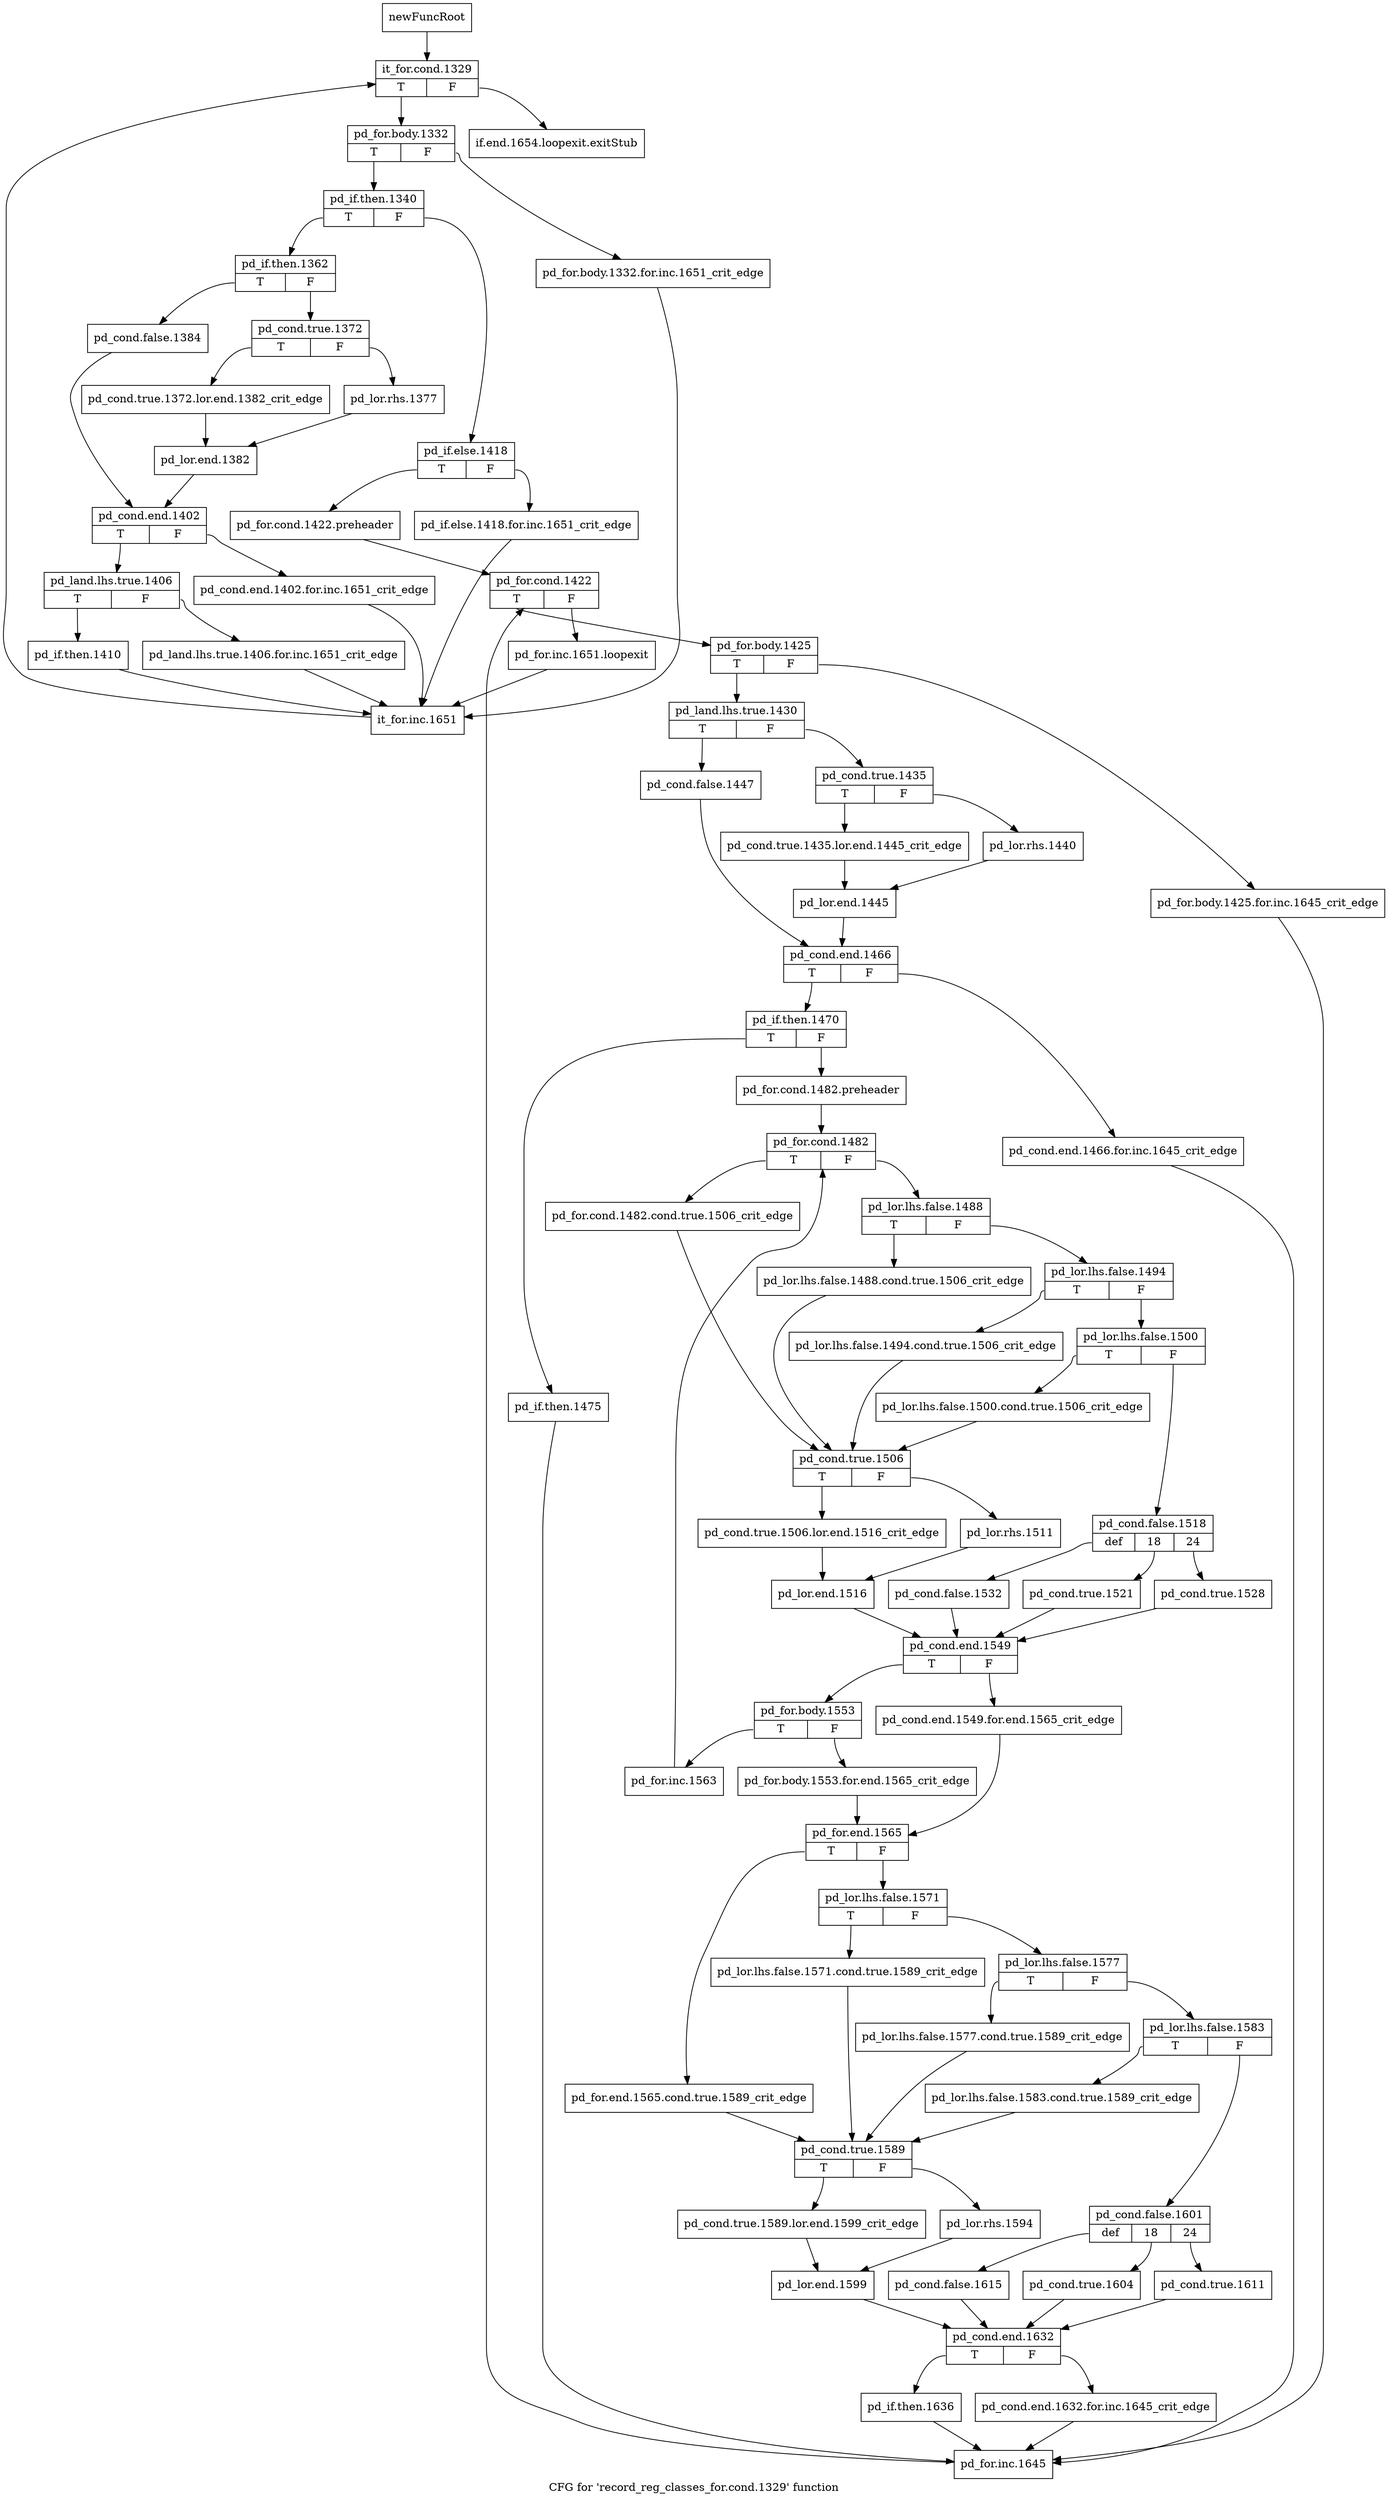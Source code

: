 digraph "CFG for 'record_reg_classes_for.cond.1329' function" {
	label="CFG for 'record_reg_classes_for.cond.1329' function";

	Node0xb9bc780 [shape=record,label="{newFuncRoot}"];
	Node0xb9bc780 -> Node0xb9bc820;
	Node0xb9bc7d0 [shape=record,label="{if.end.1654.loopexit.exitStub}"];
	Node0xb9bc820 [shape=record,label="{it_for.cond.1329|{<s0>T|<s1>F}}"];
	Node0xb9bc820:s0 -> Node0xb9bc870;
	Node0xb9bc820:s1 -> Node0xb9bc7d0;
	Node0xb9bc870 [shape=record,label="{pd_for.body.1332|{<s0>T|<s1>F}}"];
	Node0xb9bc870:s0 -> Node0xb9bc910;
	Node0xb9bc870:s1 -> Node0xb9bc8c0;
	Node0xb9bc8c0 [shape=record,label="{pd_for.body.1332.for.inc.1651_crit_edge}"];
	Node0xb9bc8c0 -> Node0xb9bdf40;
	Node0xb9bc910 [shape=record,label="{pd_if.then.1340|{<s0>T|<s1>F}}"];
	Node0xb9bc910:s0 -> Node0xb9bdbd0;
	Node0xb9bc910:s1 -> Node0xb9bc960;
	Node0xb9bc960 [shape=record,label="{pd_if.else.1418|{<s0>T|<s1>F}}"];
	Node0xb9bc960:s0 -> Node0xb9bca00;
	Node0xb9bc960:s1 -> Node0xb9bc9b0;
	Node0xb9bc9b0 [shape=record,label="{pd_if.else.1418.for.inc.1651_crit_edge}"];
	Node0xb9bc9b0 -> Node0xb9bdf40;
	Node0xb9bca00 [shape=record,label="{pd_for.cond.1422.preheader}"];
	Node0xb9bca00 -> Node0xb9bca50;
	Node0xb9bca50 [shape=record,label="{pd_for.cond.1422|{<s0>T|<s1>F}}"];
	Node0xb9bca50:s0 -> Node0xb9bcaf0;
	Node0xb9bca50:s1 -> Node0xb9bcaa0;
	Node0xb9bcaa0 [shape=record,label="{pd_for.inc.1651.loopexit}"];
	Node0xb9bcaa0 -> Node0xb9bdf40;
	Node0xb9bcaf0 [shape=record,label="{pd_for.body.1425|{<s0>T|<s1>F}}"];
	Node0xb9bcaf0:s0 -> Node0xb9bcb90;
	Node0xb9bcaf0:s1 -> Node0xb9bcb40;
	Node0xb9bcb40 [shape=record,label="{pd_for.body.1425.for.inc.1645_crit_edge}"];
	Node0xb9bcb40 -> Node0xb9bdb80;
	Node0xb9bcb90 [shape=record,label="{pd_land.lhs.true.1430|{<s0>T|<s1>F}}"];
	Node0xb9bcb90:s0 -> Node0xb9bcd20;
	Node0xb9bcb90:s1 -> Node0xb9bcbe0;
	Node0xb9bcbe0 [shape=record,label="{pd_cond.true.1435|{<s0>T|<s1>F}}"];
	Node0xb9bcbe0:s0 -> Node0xb9bcc80;
	Node0xb9bcbe0:s1 -> Node0xb9bcc30;
	Node0xb9bcc30 [shape=record,label="{pd_lor.rhs.1440}"];
	Node0xb9bcc30 -> Node0xb9bccd0;
	Node0xb9bcc80 [shape=record,label="{pd_cond.true.1435.lor.end.1445_crit_edge}"];
	Node0xb9bcc80 -> Node0xb9bccd0;
	Node0xb9bccd0 [shape=record,label="{pd_lor.end.1445}"];
	Node0xb9bccd0 -> Node0xb9bcd70;
	Node0xb9bcd20 [shape=record,label="{pd_cond.false.1447}"];
	Node0xb9bcd20 -> Node0xb9bcd70;
	Node0xb9bcd70 [shape=record,label="{pd_cond.end.1466|{<s0>T|<s1>F}}"];
	Node0xb9bcd70:s0 -> Node0xb9bce10;
	Node0xb9bcd70:s1 -> Node0xb9bcdc0;
	Node0xb9bcdc0 [shape=record,label="{pd_cond.end.1466.for.inc.1645_crit_edge}"];
	Node0xb9bcdc0 -> Node0xb9bdb80;
	Node0xb9bce10 [shape=record,label="{pd_if.then.1470|{<s0>T|<s1>F}}"];
	Node0xb9bce10:s0 -> Node0xb9bdb30;
	Node0xb9bce10:s1 -> Node0xb9bce60;
	Node0xb9bce60 [shape=record,label="{pd_for.cond.1482.preheader}"];
	Node0xb9bce60 -> Node0xb9bceb0;
	Node0xb9bceb0 [shape=record,label="{pd_for.cond.1482|{<s0>T|<s1>F}}"];
	Node0xb9bceb0:s0 -> Node0xb9bd220;
	Node0xb9bceb0:s1 -> Node0xb9bcf00;
	Node0xb9bcf00 [shape=record,label="{pd_lor.lhs.false.1488|{<s0>T|<s1>F}}"];
	Node0xb9bcf00:s0 -> Node0xb9bd1d0;
	Node0xb9bcf00:s1 -> Node0xb9bcf50;
	Node0xb9bcf50 [shape=record,label="{pd_lor.lhs.false.1494|{<s0>T|<s1>F}}"];
	Node0xb9bcf50:s0 -> Node0xb9bd180;
	Node0xb9bcf50:s1 -> Node0xb9bcfa0;
	Node0xb9bcfa0 [shape=record,label="{pd_lor.lhs.false.1500|{<s0>T|<s1>F}}"];
	Node0xb9bcfa0:s0 -> Node0xb9bd130;
	Node0xb9bcfa0:s1 -> Node0xb9bcff0;
	Node0xb9bcff0 [shape=record,label="{pd_cond.false.1518|{<s0>def|<s1>18|<s2>24}}"];
	Node0xb9bcff0:s0 -> Node0xb9bd0e0;
	Node0xb9bcff0:s1 -> Node0xb9bd090;
	Node0xb9bcff0:s2 -> Node0xb9bd040;
	Node0xb9bd040 [shape=record,label="{pd_cond.true.1528}"];
	Node0xb9bd040 -> Node0xb9bd3b0;
	Node0xb9bd090 [shape=record,label="{pd_cond.true.1521}"];
	Node0xb9bd090 -> Node0xb9bd3b0;
	Node0xb9bd0e0 [shape=record,label="{pd_cond.false.1532}"];
	Node0xb9bd0e0 -> Node0xb9bd3b0;
	Node0xb9bd130 [shape=record,label="{pd_lor.lhs.false.1500.cond.true.1506_crit_edge}"];
	Node0xb9bd130 -> Node0xb9bd270;
	Node0xb9bd180 [shape=record,label="{pd_lor.lhs.false.1494.cond.true.1506_crit_edge}"];
	Node0xb9bd180 -> Node0xb9bd270;
	Node0xb9bd1d0 [shape=record,label="{pd_lor.lhs.false.1488.cond.true.1506_crit_edge}"];
	Node0xb9bd1d0 -> Node0xb9bd270;
	Node0xb9bd220 [shape=record,label="{pd_for.cond.1482.cond.true.1506_crit_edge}"];
	Node0xb9bd220 -> Node0xb9bd270;
	Node0xb9bd270 [shape=record,label="{pd_cond.true.1506|{<s0>T|<s1>F}}"];
	Node0xb9bd270:s0 -> Node0xb9bd310;
	Node0xb9bd270:s1 -> Node0xb9bd2c0;
	Node0xb9bd2c0 [shape=record,label="{pd_lor.rhs.1511}"];
	Node0xb9bd2c0 -> Node0xb9bd360;
	Node0xb9bd310 [shape=record,label="{pd_cond.true.1506.lor.end.1516_crit_edge}"];
	Node0xb9bd310 -> Node0xb9bd360;
	Node0xb9bd360 [shape=record,label="{pd_lor.end.1516}"];
	Node0xb9bd360 -> Node0xb9bd3b0;
	Node0xb9bd3b0 [shape=record,label="{pd_cond.end.1549|{<s0>T|<s1>F}}"];
	Node0xb9bd3b0:s0 -> Node0xb9bd450;
	Node0xb9bd3b0:s1 -> Node0xb9bd400;
	Node0xb9bd400 [shape=record,label="{pd_cond.end.1549.for.end.1565_crit_edge}"];
	Node0xb9bd400 -> Node0xb9bd4f0;
	Node0xb9bd450 [shape=record,label="{pd_for.body.1553|{<s0>T|<s1>F}}"];
	Node0xb9bd450:s0 -> Node0xb9bdae0;
	Node0xb9bd450:s1 -> Node0xb9bd4a0;
	Node0xb9bd4a0 [shape=record,label="{pd_for.body.1553.for.end.1565_crit_edge}"];
	Node0xb9bd4a0 -> Node0xb9bd4f0;
	Node0xb9bd4f0 [shape=record,label="{pd_for.end.1565|{<s0>T|<s1>F}}"];
	Node0xb9bd4f0:s0 -> Node0xb9bd860;
	Node0xb9bd4f0:s1 -> Node0xb9bd540;
	Node0xb9bd540 [shape=record,label="{pd_lor.lhs.false.1571|{<s0>T|<s1>F}}"];
	Node0xb9bd540:s0 -> Node0xb9bd810;
	Node0xb9bd540:s1 -> Node0xb9bd590;
	Node0xb9bd590 [shape=record,label="{pd_lor.lhs.false.1577|{<s0>T|<s1>F}}"];
	Node0xb9bd590:s0 -> Node0xb9bd7c0;
	Node0xb9bd590:s1 -> Node0xb9bd5e0;
	Node0xb9bd5e0 [shape=record,label="{pd_lor.lhs.false.1583|{<s0>T|<s1>F}}"];
	Node0xb9bd5e0:s0 -> Node0xb9bd770;
	Node0xb9bd5e0:s1 -> Node0xb9bd630;
	Node0xb9bd630 [shape=record,label="{pd_cond.false.1601|{<s0>def|<s1>18|<s2>24}}"];
	Node0xb9bd630:s0 -> Node0xb9bd720;
	Node0xb9bd630:s1 -> Node0xb9bd6d0;
	Node0xb9bd630:s2 -> Node0xb9bd680;
	Node0xb9bd680 [shape=record,label="{pd_cond.true.1611}"];
	Node0xb9bd680 -> Node0xb9bd9f0;
	Node0xb9bd6d0 [shape=record,label="{pd_cond.true.1604}"];
	Node0xb9bd6d0 -> Node0xb9bd9f0;
	Node0xb9bd720 [shape=record,label="{pd_cond.false.1615}"];
	Node0xb9bd720 -> Node0xb9bd9f0;
	Node0xb9bd770 [shape=record,label="{pd_lor.lhs.false.1583.cond.true.1589_crit_edge}"];
	Node0xb9bd770 -> Node0xb9bd8b0;
	Node0xb9bd7c0 [shape=record,label="{pd_lor.lhs.false.1577.cond.true.1589_crit_edge}"];
	Node0xb9bd7c0 -> Node0xb9bd8b0;
	Node0xb9bd810 [shape=record,label="{pd_lor.lhs.false.1571.cond.true.1589_crit_edge}"];
	Node0xb9bd810 -> Node0xb9bd8b0;
	Node0xb9bd860 [shape=record,label="{pd_for.end.1565.cond.true.1589_crit_edge}"];
	Node0xb9bd860 -> Node0xb9bd8b0;
	Node0xb9bd8b0 [shape=record,label="{pd_cond.true.1589|{<s0>T|<s1>F}}"];
	Node0xb9bd8b0:s0 -> Node0xb9bd950;
	Node0xb9bd8b0:s1 -> Node0xb9bd900;
	Node0xb9bd900 [shape=record,label="{pd_lor.rhs.1594}"];
	Node0xb9bd900 -> Node0xb9bd9a0;
	Node0xb9bd950 [shape=record,label="{pd_cond.true.1589.lor.end.1599_crit_edge}"];
	Node0xb9bd950 -> Node0xb9bd9a0;
	Node0xb9bd9a0 [shape=record,label="{pd_lor.end.1599}"];
	Node0xb9bd9a0 -> Node0xb9bd9f0;
	Node0xb9bd9f0 [shape=record,label="{pd_cond.end.1632|{<s0>T|<s1>F}}"];
	Node0xb9bd9f0:s0 -> Node0xb9bda90;
	Node0xb9bd9f0:s1 -> Node0xb9bda40;
	Node0xb9bda40 [shape=record,label="{pd_cond.end.1632.for.inc.1645_crit_edge}"];
	Node0xb9bda40 -> Node0xb9bdb80;
	Node0xb9bda90 [shape=record,label="{pd_if.then.1636}"];
	Node0xb9bda90 -> Node0xb9bdb80;
	Node0xb9bdae0 [shape=record,label="{pd_for.inc.1563}"];
	Node0xb9bdae0 -> Node0xb9bceb0;
	Node0xb9bdb30 [shape=record,label="{pd_if.then.1475}"];
	Node0xb9bdb30 -> Node0xb9bdb80;
	Node0xb9bdb80 [shape=record,label="{pd_for.inc.1645}"];
	Node0xb9bdb80 -> Node0xb9bca50;
	Node0xb9bdbd0 [shape=record,label="{pd_if.then.1362|{<s0>T|<s1>F}}"];
	Node0xb9bdbd0:s0 -> Node0xb9bdd60;
	Node0xb9bdbd0:s1 -> Node0xb9bdc20;
	Node0xb9bdc20 [shape=record,label="{pd_cond.true.1372|{<s0>T|<s1>F}}"];
	Node0xb9bdc20:s0 -> Node0xb9bdcc0;
	Node0xb9bdc20:s1 -> Node0xb9bdc70;
	Node0xb9bdc70 [shape=record,label="{pd_lor.rhs.1377}"];
	Node0xb9bdc70 -> Node0xb9bdd10;
	Node0xb9bdcc0 [shape=record,label="{pd_cond.true.1372.lor.end.1382_crit_edge}"];
	Node0xb9bdcc0 -> Node0xb9bdd10;
	Node0xb9bdd10 [shape=record,label="{pd_lor.end.1382}"];
	Node0xb9bdd10 -> Node0xb9bddb0;
	Node0xb9bdd60 [shape=record,label="{pd_cond.false.1384}"];
	Node0xb9bdd60 -> Node0xb9bddb0;
	Node0xb9bddb0 [shape=record,label="{pd_cond.end.1402|{<s0>T|<s1>F}}"];
	Node0xb9bddb0:s0 -> Node0xb9bde50;
	Node0xb9bddb0:s1 -> Node0xb9bde00;
	Node0xb9bde00 [shape=record,label="{pd_cond.end.1402.for.inc.1651_crit_edge}"];
	Node0xb9bde00 -> Node0xb9bdf40;
	Node0xb9bde50 [shape=record,label="{pd_land.lhs.true.1406|{<s0>T|<s1>F}}"];
	Node0xb9bde50:s0 -> Node0xb9bdef0;
	Node0xb9bde50:s1 -> Node0xb9bdea0;
	Node0xb9bdea0 [shape=record,label="{pd_land.lhs.true.1406.for.inc.1651_crit_edge}"];
	Node0xb9bdea0 -> Node0xb9bdf40;
	Node0xb9bdef0 [shape=record,label="{pd_if.then.1410}"];
	Node0xb9bdef0 -> Node0xb9bdf40;
	Node0xb9bdf40 [shape=record,label="{it_for.inc.1651}"];
	Node0xb9bdf40 -> Node0xb9bc820;
}
